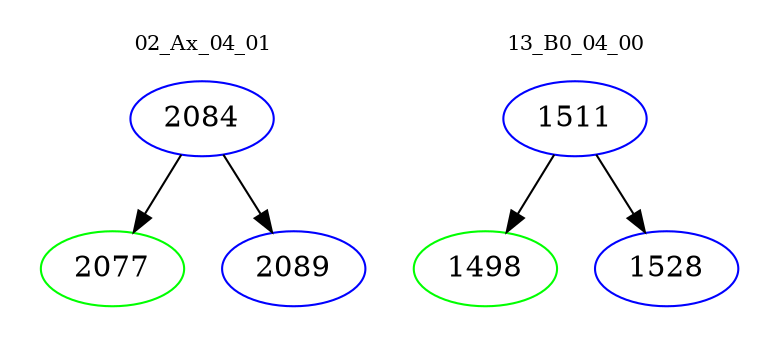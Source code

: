 digraph{
subgraph cluster_0 {
color = white
label = "02_Ax_04_01";
fontsize=10;
T0_2084 [label="2084", color="blue"]
T0_2084 -> T0_2077 [color="black"]
T0_2077 [label="2077", color="green"]
T0_2084 -> T0_2089 [color="black"]
T0_2089 [label="2089", color="blue"]
}
subgraph cluster_1 {
color = white
label = "13_B0_04_00";
fontsize=10;
T1_1511 [label="1511", color="blue"]
T1_1511 -> T1_1498 [color="black"]
T1_1498 [label="1498", color="green"]
T1_1511 -> T1_1528 [color="black"]
T1_1528 [label="1528", color="blue"]
}
}
